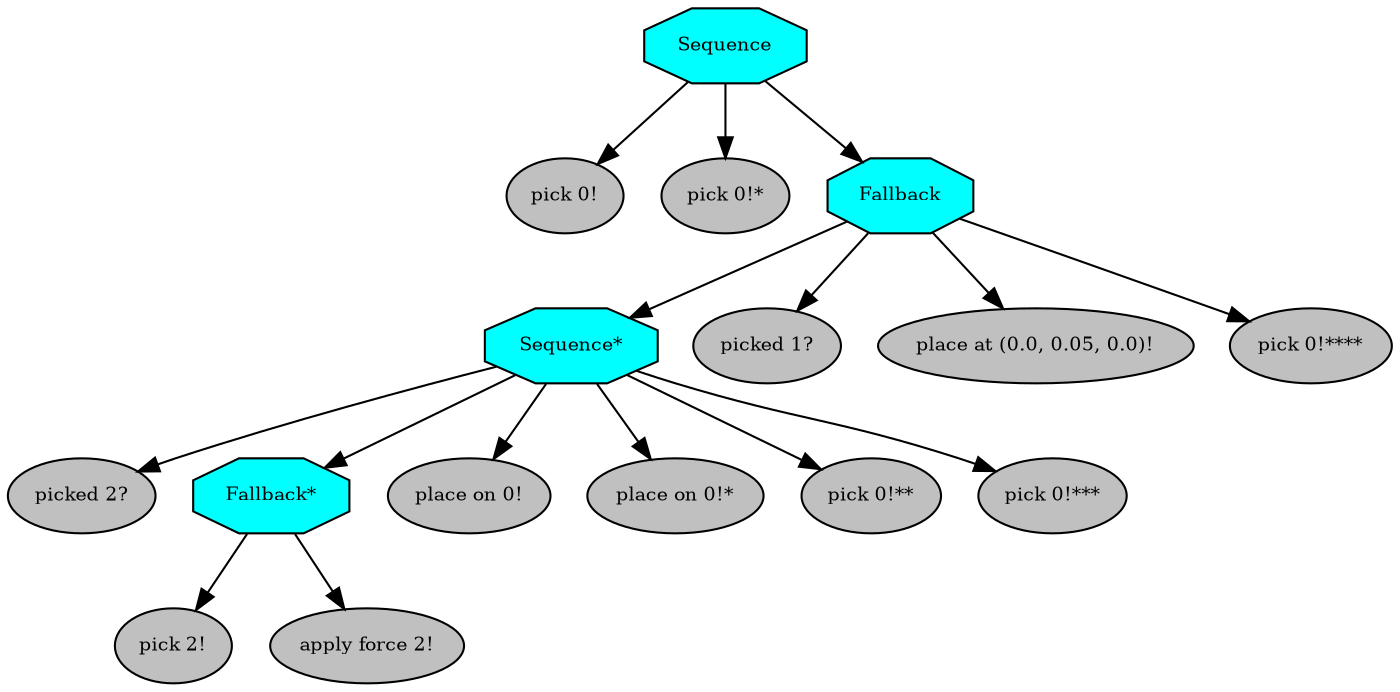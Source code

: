 digraph pastafarianism {
ordering=out;
graph [fontname="times-roman"];
node [fontname="times-roman"];
edge [fontname="times-roman"];
Sequence [fillcolor=cyan, fontcolor=black, fontsize=9, label=Sequence, shape=octagon, style=filled];
"pick 0!" [fillcolor=gray, fontcolor=black, fontsize=9, label="pick 0!", shape=ellipse, style=filled];
Sequence -> "pick 0!";
"pick 0!*" [fillcolor=gray, fontcolor=black, fontsize=9, label="pick 0!*", shape=ellipse, style=filled];
Sequence -> "pick 0!*";
Fallback [fillcolor=cyan, fontcolor=black, fontsize=9, label=Fallback, shape=octagon, style=filled];
Sequence -> Fallback;
"Sequence*" [fillcolor=cyan, fontcolor=black, fontsize=9, label="Sequence*", shape=octagon, style=filled];
Fallback -> "Sequence*";
"picked 2?" [fillcolor=gray, fontcolor=black, fontsize=9, label="picked 2?", shape=ellipse, style=filled];
"Sequence*" -> "picked 2?";
"Fallback*" [fillcolor=cyan, fontcolor=black, fontsize=9, label="Fallback*", shape=octagon, style=filled];
"Sequence*" -> "Fallback*";
"pick 2!" [fillcolor=gray, fontcolor=black, fontsize=9, label="pick 2!", shape=ellipse, style=filled];
"Fallback*" -> "pick 2!";
"apply force 2!" [fillcolor=gray, fontcolor=black, fontsize=9, label="apply force 2!", shape=ellipse, style=filled];
"Fallback*" -> "apply force 2!";
"place on 0!" [fillcolor=gray, fontcolor=black, fontsize=9, label="place on 0!", shape=ellipse, style=filled];
"Sequence*" -> "place on 0!";
"place on 0!*" [fillcolor=gray, fontcolor=black, fontsize=9, label="place on 0!*", shape=ellipse, style=filled];
"Sequence*" -> "place on 0!*";
"pick 0!**" [fillcolor=gray, fontcolor=black, fontsize=9, label="pick 0!**", shape=ellipse, style=filled];
"Sequence*" -> "pick 0!**";
"pick 0!***" [fillcolor=gray, fontcolor=black, fontsize=9, label="pick 0!***", shape=ellipse, style=filled];
"Sequence*" -> "pick 0!***";
"picked 1?" [fillcolor=gray, fontcolor=black, fontsize=9, label="picked 1?", shape=ellipse, style=filled];
Fallback -> "picked 1?";
"place at (0.0, 0.05, 0.0)!" [fillcolor=gray, fontcolor=black, fontsize=9, label="place at (0.0, 0.05, 0.0)!", shape=ellipse, style=filled];
Fallback -> "place at (0.0, 0.05, 0.0)!";
"pick 0!****" [fillcolor=gray, fontcolor=black, fontsize=9, label="pick 0!****", shape=ellipse, style=filled];
Fallback -> "pick 0!****";
}
